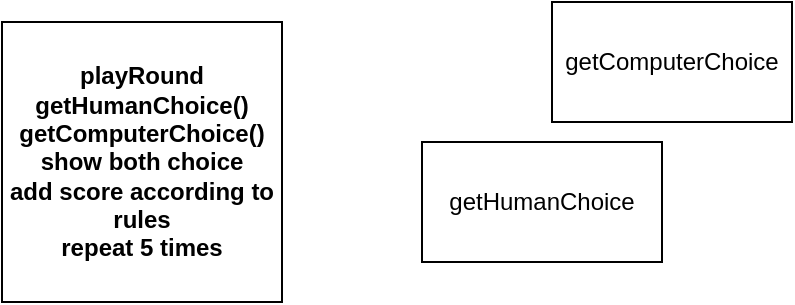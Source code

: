 <mxfile version="24.6.3" type="device">
  <diagram name="Page-1" id="Q5BuMXfLaqHmnYOly2KS">
    <mxGraphModel dx="612" dy="408" grid="1" gridSize="10" guides="1" tooltips="1" connect="1" arrows="1" fold="1" page="1" pageScale="1" pageWidth="850" pageHeight="1100" math="0" shadow="0">
      <root>
        <mxCell id="0" />
        <mxCell id="1" parent="0" />
        <mxCell id="H3_D0BGt0QTHlaMGtQvR-1" value="getComputerChoice" style="whiteSpace=wrap;html=1;" vertex="1" parent="1">
          <mxGeometry x="425" y="70" width="120" height="60" as="geometry" />
        </mxCell>
        <mxCell id="H3_D0BGt0QTHlaMGtQvR-2" value="getHumanChoice" style="whiteSpace=wrap;html=1;" vertex="1" parent="1">
          <mxGeometry x="360" y="140" width="120" height="60" as="geometry" />
        </mxCell>
        <mxCell id="H3_D0BGt0QTHlaMGtQvR-3" value="&lt;b&gt;playRound&lt;/b&gt;&lt;div&gt;&lt;b&gt;getHumanChoice()&lt;/b&gt;&lt;/div&gt;&lt;div&gt;&lt;b&gt;getComputerChoice()&lt;/b&gt;&lt;/div&gt;&lt;div&gt;&lt;b&gt;show both choice&lt;/b&gt;&lt;/div&gt;&lt;div&gt;&lt;b&gt;add score according to rules&lt;/b&gt;&lt;/div&gt;&lt;div&gt;&lt;b&gt;repeat 5 times&lt;/b&gt;&lt;/div&gt;" style="whiteSpace=wrap;html=1;" vertex="1" parent="1">
          <mxGeometry x="150" y="80" width="140" height="140" as="geometry" />
        </mxCell>
      </root>
    </mxGraphModel>
  </diagram>
</mxfile>
